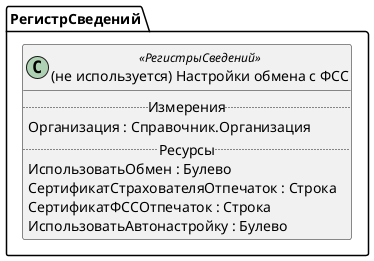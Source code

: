 ﻿@startuml УдалитьНастройкиОбменаФСС
'!include templates.wsd
'..\include templates.wsd
class РегистрСведений.УдалитьНастройкиОбменаФСС as "(не используется) Настройки обмена с ФСС" <<РегистрыСведений>>
{
..Измерения..
Организация : Справочник.Организация
..Ресурсы..
ИспользоватьОбмен : Булево
СертификатСтрахователяОтпечаток : Строка
СертификатФССОтпечаток : Строка
ИспользоватьАвтонастройку : Булево
}
@enduml
